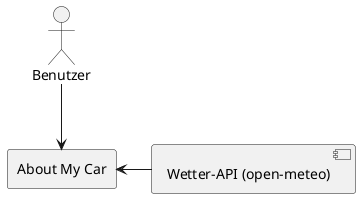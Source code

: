 @startuml kontext

actor Benutzer
rectangle "About My Car" {
}

component "Wetter-API (open-meteo)" as weather_api


Benutzer --> "About My Car"
"About My Car" <-right- weather_api

@enduml
